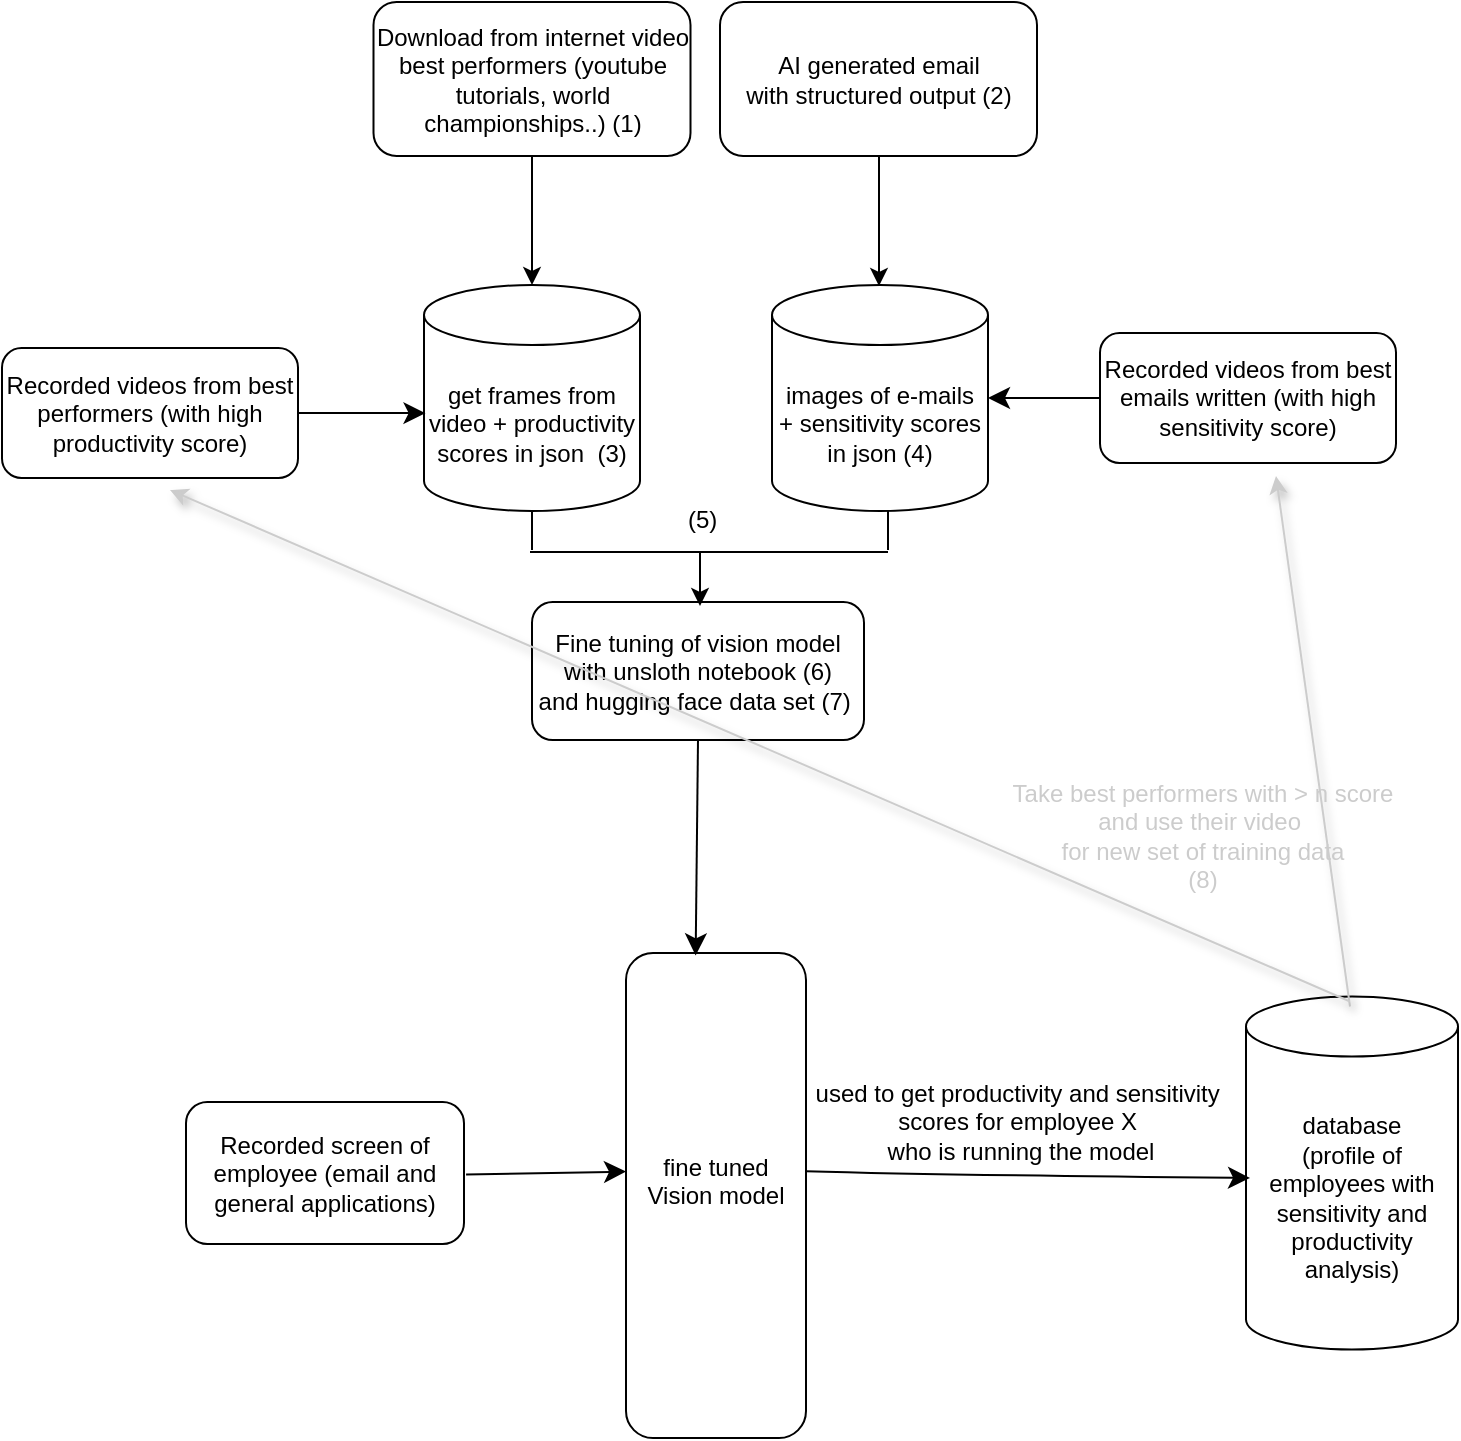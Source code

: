 <mxfile version="26.0.10">
  <diagram name="Page-1" id="Xd_v0qLZILoLZXpPPBsT">
    <mxGraphModel dx="1994" dy="1155" grid="0" gridSize="10" guides="1" tooltips="1" connect="1" arrows="1" fold="1" page="0" pageScale="1" pageWidth="827" pageHeight="1169" math="0" shadow="0">
      <root>
        <mxCell id="0" />
        <mxCell id="1" parent="0" />
        <mxCell id="SDC2UrADh2dyTHGClG3e-12" style="edgeStyle=orthogonalEdgeStyle;rounded=0;orthogonalLoop=1;jettySize=auto;html=1;exitX=0.5;exitY=1;exitDx=0;exitDy=0;" parent="1" source="dn49l2DXKdN8Z0686AND-2" target="SDC2UrADh2dyTHGClG3e-10" edge="1">
          <mxGeometry relative="1" as="geometry" />
        </mxCell>
        <mxCell id="dn49l2DXKdN8Z0686AND-2" value="Download from internet video best performers (youtube tutorials, world championships..) (1)" style="rounded=1;whiteSpace=wrap;html=1;" parent="1" vertex="1">
          <mxGeometry x="-290.25" y="-146" width="158.5" height="77" as="geometry" />
        </mxCell>
        <mxCell id="dn49l2DXKdN8Z0686AND-4" value="&lt;div&gt;images of e-mails&lt;/div&gt;&lt;div&gt;+&amp;nbsp;&lt;span style=&quot;background-color: transparent; color: light-dark(rgb(0, 0, 0), rgb(255, 255, 255));&quot;&gt;sensitivity scores in json (4)&lt;/span&gt;&lt;/div&gt;" style="shape=cylinder3;whiteSpace=wrap;html=1;boundedLbl=1;backgroundOutline=1;size=15;" parent="1" vertex="1">
          <mxGeometry x="-91" y="-4.5" width="108" height="113" as="geometry" />
        </mxCell>
        <mxCell id="dn49l2DXKdN8Z0686AND-17" value="&lt;div&gt;database&lt;/div&gt;&lt;div&gt;(profile of employees with sensitivity and productivity analysis)&lt;br&gt;&lt;/div&gt;" style="shape=cylinder3;whiteSpace=wrap;html=1;boundedLbl=1;backgroundOutline=1;size=15;" parent="1" vertex="1">
          <mxGeometry x="146" y="351.25" width="106" height="176.5" as="geometry" />
        </mxCell>
        <mxCell id="dn49l2DXKdN8Z0686AND-25" value="&lt;span style=&quot;background-color: transparent; color: light-dark(rgb(0, 0, 0), rgb(255, 255, 255));&quot;&gt;fine tuned Vision model&lt;/span&gt;&lt;div&gt;&lt;br&gt;&lt;/div&gt;" style="rounded=1;whiteSpace=wrap;html=1;" parent="1" vertex="1">
          <mxGeometry x="-164" y="329.5" width="90" height="242.5" as="geometry" />
        </mxCell>
        <mxCell id="dn49l2DXKdN8Z0686AND-26" value="" style="endArrow=classic;html=1;rounded=0;fontSize=12;startSize=8;endSize=8;curved=1;exitX=1;exitY=0.25;exitDx=0;exitDy=0;entryX=1.018;entryY=1.018;entryDx=0;entryDy=0;entryPerimeter=0;" parent="1" target="SDC2UrADh2dyTHGClG3e-8" edge="1">
          <mxGeometry width="50" height="50" relative="1" as="geometry">
            <mxPoint x="-74" y="438.565" as="sourcePoint" />
            <mxPoint x="111" y="440" as="targetPoint" />
            <Array as="points">
              <mxPoint x="-11" y="440.44" />
            </Array>
          </mxGeometry>
        </mxCell>
        <mxCell id="SDC2UrADh2dyTHGClG3e-2" value="" style="endArrow=classic;html=1;rounded=0;fontSize=12;startSize=8;endSize=8;curved=1;exitX=1;exitY=0.5;exitDx=0;exitDy=0;entryX=0.033;entryY=0.619;entryDx=0;entryDy=0;entryPerimeter=0;" parent="1" edge="1">
          <mxGeometry width="50" height="50" relative="1" as="geometry">
            <mxPoint x="-243.97" y="440.2" as="sourcePoint" />
            <mxPoint x="-164.0" y="438.808" as="targetPoint" />
          </mxGeometry>
        </mxCell>
        <mxCell id="SDC2UrADh2dyTHGClG3e-8" value="used to get productivity and sensitivity&amp;nbsp;&lt;div&gt;scores for employee X&amp;nbsp;&lt;/div&gt;&lt;div&gt;who is running the model&lt;/div&gt;" style="text;html=1;align=center;verticalAlign=middle;resizable=0;points=[];autosize=1;strokeColor=none;fillColor=none;" parent="1" vertex="1">
          <mxGeometry x="-79" y="386" width="223" height="55" as="geometry" />
        </mxCell>
        <mxCell id="SDC2UrADh2dyTHGClG3e-10" value="&lt;div&gt;get frames from video + productivity scores in&amp;nbsp;&lt;span style=&quot;background-color: transparent; color: light-dark(rgb(0, 0, 0), rgb(255, 255, 255));&quot;&gt;json&lt;/span&gt;&lt;span style=&quot;background-color: transparent; color: light-dark(rgb(0, 0, 0), rgb(255, 255, 255));&quot;&gt;&amp;nbsp;&lt;/span&gt;&lt;span style=&quot;background-color: transparent; color: light-dark(rgb(0, 0, 0), rgb(255, 255, 255));&quot;&gt;&amp;nbsp;(3)&lt;/span&gt;&lt;/div&gt;" style="shape=cylinder3;whiteSpace=wrap;html=1;boundedLbl=1;backgroundOutline=1;size=15;" parent="1" vertex="1">
          <mxGeometry x="-265" y="-4.5" width="108" height="113" as="geometry" />
        </mxCell>
        <mxCell id="SDC2UrADh2dyTHGClG3e-14" value="Recorded videos from best performers (with high productivity score)" style="rounded=1;whiteSpace=wrap;html=1;" parent="1" vertex="1">
          <mxGeometry x="-476" y="27" width="148" height="65" as="geometry" />
        </mxCell>
        <mxCell id="SDC2UrADh2dyTHGClG3e-15" value="" style="endArrow=classic;html=1;rounded=0;fontSize=12;startSize=8;endSize=8;curved=1;exitX=1;exitY=0.5;exitDx=0;exitDy=0;entryX=0.007;entryY=0.567;entryDx=0;entryDy=0;entryPerimeter=0;" parent="1" target="SDC2UrADh2dyTHGClG3e-10" edge="1" source="SDC2UrADh2dyTHGClG3e-14">
          <mxGeometry width="50" height="50" relative="1" as="geometry">
            <mxPoint x="-328" y="57" as="sourcePoint" />
            <mxPoint x="-192" y="57" as="targetPoint" />
          </mxGeometry>
        </mxCell>
        <mxCell id="SDC2UrADh2dyTHGClG3e-16" value="Fine tuning of vision model with unsloth notebook (6)&lt;div&gt;and hugging face data set (7)&amp;nbsp;&lt;/div&gt;" style="rounded=1;whiteSpace=wrap;html=1;" parent="1" vertex="1">
          <mxGeometry x="-211" y="154" width="166" height="69" as="geometry" />
        </mxCell>
        <mxCell id="SDC2UrADh2dyTHGClG3e-19" value="" style="endArrow=classic;html=1;rounded=0;fontSize=12;startSize=8;endSize=8;curved=1;entryX=0.387;entryY=0.005;entryDx=0;entryDy=0;entryPerimeter=0;exitX=0.5;exitY=1;exitDx=0;exitDy=0;" parent="1" target="dn49l2DXKdN8Z0686AND-25" edge="1" source="SDC2UrADh2dyTHGClG3e-16">
          <mxGeometry width="50" height="50" relative="1" as="geometry">
            <mxPoint x="-129" y="225" as="sourcePoint" />
            <mxPoint x="-128.5" y="251" as="targetPoint" />
          </mxGeometry>
        </mxCell>
        <mxCell id="dSjhjYuu-gYZqbs7H0g3-2" value="Recorded screen of employee (email and general applications)" style="rounded=1;whiteSpace=wrap;html=1;" vertex="1" parent="1">
          <mxGeometry x="-384" y="404" width="139" height="71" as="geometry" />
        </mxCell>
        <mxCell id="dSjhjYuu-gYZqbs7H0g3-3" value="" style="shape=image;html=1;verticalAlign=top;verticalLabelPosition=bottom;labelBackgroundColor=#ffffff;imageAspect=0;aspect=fixed;image=https://cdn4.iconfinder.com/data/icons/ionicons/512/icon-plus-round-128.png" vertex="1" parent="1">
          <mxGeometry x="-142" y="36.5" width="31" height="31" as="geometry" />
        </mxCell>
        <mxCell id="dSjhjYuu-gYZqbs7H0g3-4" value="AI generated email&lt;div&gt;with structured output (2)&lt;/div&gt;" style="rounded=1;whiteSpace=wrap;html=1;" vertex="1" parent="1">
          <mxGeometry x="-117" y="-146" width="158.5" height="77" as="geometry" />
        </mxCell>
        <mxCell id="dSjhjYuu-gYZqbs7H0g3-7" style="edgeStyle=orthogonalEdgeStyle;rounded=0;orthogonalLoop=1;jettySize=auto;html=1;exitX=0.5;exitY=1;exitDx=0;exitDy=0;" edge="1" parent="1">
          <mxGeometry relative="1" as="geometry">
            <mxPoint x="-37.5" y="-69" as="sourcePoint" />
            <mxPoint x="-37.5" y="-4" as="targetPoint" />
          </mxGeometry>
        </mxCell>
        <mxCell id="dSjhjYuu-gYZqbs7H0g3-8" value="Recorded videos from best emails written (with high sensitivity score)" style="rounded=1;whiteSpace=wrap;html=1;" vertex="1" parent="1">
          <mxGeometry x="73" y="19.5" width="148" height="65" as="geometry" />
        </mxCell>
        <mxCell id="dSjhjYuu-gYZqbs7H0g3-9" value="" style="endArrow=classic;html=1;rounded=0;fontSize=12;startSize=8;endSize=8;curved=1;entryX=1;entryY=0.5;entryDx=0;entryDy=0;entryPerimeter=0;exitX=0;exitY=0.5;exitDx=0;exitDy=0;" edge="1" parent="1" source="dSjhjYuu-gYZqbs7H0g3-8" target="dn49l2DXKdN8Z0686AND-4">
          <mxGeometry width="50" height="50" relative="1" as="geometry">
            <mxPoint x="66" y="55" as="sourcePoint" />
            <mxPoint x="17" y="55" as="targetPoint" />
          </mxGeometry>
        </mxCell>
        <mxCell id="dSjhjYuu-gYZqbs7H0g3-13" value="" style="endArrow=none;html=1;rounded=0;" edge="1" parent="1">
          <mxGeometry width="50" height="50" relative="1" as="geometry">
            <mxPoint x="-211" y="128" as="sourcePoint" />
            <mxPoint x="-211" y="108.5" as="targetPoint" />
          </mxGeometry>
        </mxCell>
        <mxCell id="dSjhjYuu-gYZqbs7H0g3-14" value="" style="endArrow=none;html=1;rounded=0;" edge="1" parent="1">
          <mxGeometry width="50" height="50" relative="1" as="geometry">
            <mxPoint x="-33" y="128" as="sourcePoint" />
            <mxPoint x="-33" y="108.5" as="targetPoint" />
          </mxGeometry>
        </mxCell>
        <mxCell id="dSjhjYuu-gYZqbs7H0g3-15" value="" style="endArrow=none;html=1;rounded=0;" edge="1" parent="1">
          <mxGeometry width="50" height="50" relative="1" as="geometry">
            <mxPoint x="-212" y="129" as="sourcePoint" />
            <mxPoint x="-33" y="129" as="targetPoint" />
          </mxGeometry>
        </mxCell>
        <mxCell id="dSjhjYuu-gYZqbs7H0g3-16" style="edgeStyle=orthogonalEdgeStyle;rounded=0;orthogonalLoop=1;jettySize=auto;html=1;exitX=0.5;exitY=1;exitDx=0;exitDy=0;" edge="1" parent="1">
          <mxGeometry relative="1" as="geometry">
            <mxPoint x="-127" y="129" as="sourcePoint" />
            <mxPoint x="-127" y="156" as="targetPoint" />
          </mxGeometry>
        </mxCell>
        <mxCell id="dSjhjYuu-gYZqbs7H0g3-18" value="&lt;span style=&quot;color: rgb(0, 0, 0); font-family: Helvetica; font-size: 12px; font-style: normal; font-variant-ligatures: normal; font-variant-caps: normal; font-weight: 400; letter-spacing: normal; orphans: 2; text-align: center; text-indent: 0px; text-transform: none; widows: 2; word-spacing: 0px; -webkit-text-stroke-width: 0px; white-space: normal; background-color: rgb(255, 255, 255); text-decoration-thickness: initial; text-decoration-style: initial; text-decoration-color: initial; float: none; display: inline !important;&quot;&gt;(5)&lt;/span&gt;" style="text;whiteSpace=wrap;html=1;" vertex="1" parent="1">
          <mxGeometry x="-135" y="99" width="22" height="24" as="geometry" />
        </mxCell>
        <mxCell id="dSjhjYuu-gYZqbs7H0g3-19" value="" style="endArrow=classic;html=1;rounded=0;shadow=1;flowAnimation=0;strokeColor=#CCCCCC;" edge="1" parent="1">
          <mxGeometry width="50" height="50" relative="1" as="geometry">
            <mxPoint x="198" y="356.25" as="sourcePoint" />
            <mxPoint x="161" y="91" as="targetPoint" />
          </mxGeometry>
        </mxCell>
        <mxCell id="dSjhjYuu-gYZqbs7H0g3-20" value="" style="endArrow=classic;html=1;rounded=0;shadow=1;strokeColor=#CCCCCC;" edge="1" parent="1">
          <mxGeometry width="50" height="50" relative="1" as="geometry">
            <mxPoint x="198" y="353.75" as="sourcePoint" />
            <mxPoint x="-392" y="98" as="targetPoint" />
          </mxGeometry>
        </mxCell>
        <mxCell id="dSjhjYuu-gYZqbs7H0g3-22" value="&lt;div&gt;&lt;font style=&quot;color: rgb(204, 204, 204);&quot;&gt;Take best performers with &amp;gt; n score&lt;/font&gt;&lt;/div&gt;&lt;div&gt;&lt;font style=&quot;color: rgb(204, 204, 204);&quot;&gt;and use their video&amp;nbsp;&lt;/font&gt;&lt;/div&gt;&lt;div&gt;&lt;font style=&quot;color: rgb(204, 204, 204);&quot;&gt;for new set of training data&lt;/font&gt;&lt;/div&gt;&lt;div&gt;&lt;font style=&quot;color: rgb(204, 204, 204);&quot;&gt;(8)&lt;/font&gt;&lt;/div&gt;" style="text;html=1;align=center;verticalAlign=middle;resizable=0;points=[];autosize=1;" vertex="1" parent="1">
          <mxGeometry x="20" y="236" width="208" height="70" as="geometry" />
        </mxCell>
      </root>
    </mxGraphModel>
  </diagram>
</mxfile>
